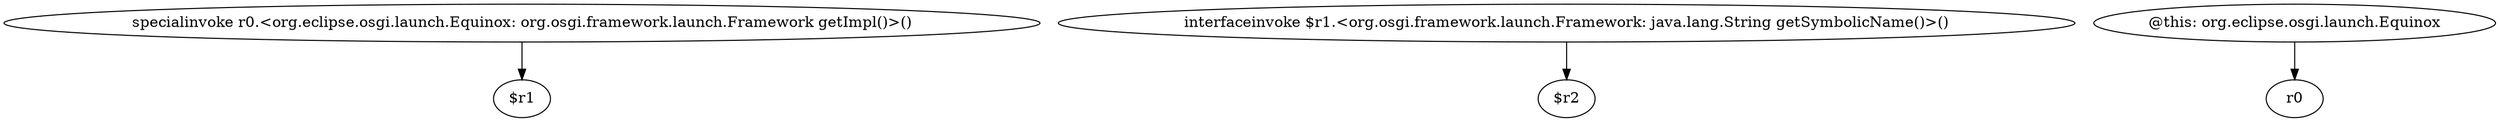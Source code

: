 digraph g {
0[label="specialinvoke r0.<org.eclipse.osgi.launch.Equinox: org.osgi.framework.launch.Framework getImpl()>()"]
1[label="$r1"]
0->1[label=""]
2[label="interfaceinvoke $r1.<org.osgi.framework.launch.Framework: java.lang.String getSymbolicName()>()"]
3[label="$r2"]
2->3[label=""]
4[label="@this: org.eclipse.osgi.launch.Equinox"]
5[label="r0"]
4->5[label=""]
}
